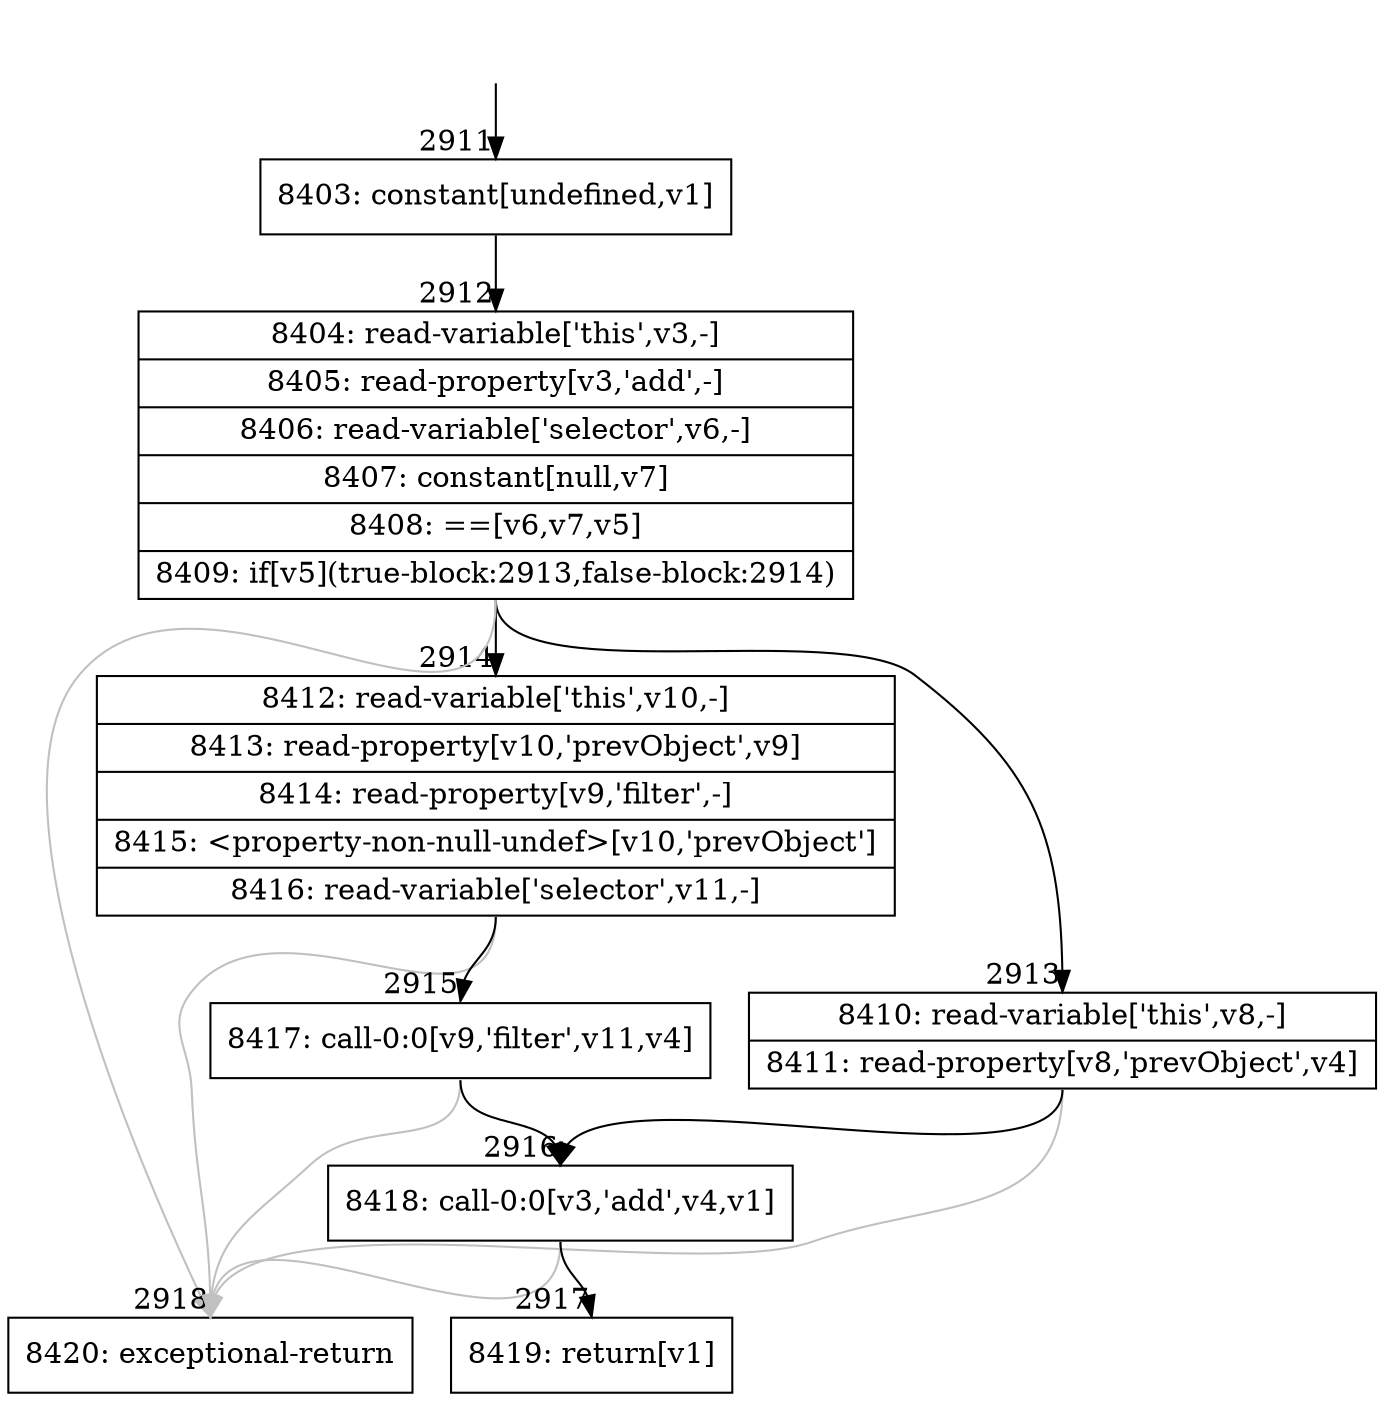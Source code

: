 digraph {
rankdir="TD"
BB_entry183[shape=none,label=""];
BB_entry183 -> BB2911 [tailport=s, headport=n, headlabel="    2911"]
BB2911 [shape=record label="{8403: constant[undefined,v1]}" ] 
BB2911 -> BB2912 [tailport=s, headport=n, headlabel="      2912"]
BB2912 [shape=record label="{8404: read-variable['this',v3,-]|8405: read-property[v3,'add',-]|8406: read-variable['selector',v6,-]|8407: constant[null,v7]|8408: ==[v6,v7,v5]|8409: if[v5](true-block:2913,false-block:2914)}" ] 
BB2912 -> BB2913 [tailport=s, headport=n, headlabel="      2913"]
BB2912 -> BB2914 [tailport=s, headport=n, headlabel="      2914"]
BB2912 -> BB2918 [tailport=s, headport=n, color=gray, headlabel="      2918"]
BB2913 [shape=record label="{8410: read-variable['this',v8,-]|8411: read-property[v8,'prevObject',v4]}" ] 
BB2913 -> BB2916 [tailport=s, headport=n, headlabel="      2916"]
BB2913 -> BB2918 [tailport=s, headport=n, color=gray]
BB2914 [shape=record label="{8412: read-variable['this',v10,-]|8413: read-property[v10,'prevObject',v9]|8414: read-property[v9,'filter',-]|8415: \<property-non-null-undef\>[v10,'prevObject']|8416: read-variable['selector',v11,-]}" ] 
BB2914 -> BB2915 [tailport=s, headport=n, headlabel="      2915"]
BB2914 -> BB2918 [tailport=s, headport=n, color=gray]
BB2915 [shape=record label="{8417: call-0:0[v9,'filter',v11,v4]}" ] 
BB2915 -> BB2916 [tailport=s, headport=n]
BB2915 -> BB2918 [tailport=s, headport=n, color=gray]
BB2916 [shape=record label="{8418: call-0:0[v3,'add',v4,v1]}" ] 
BB2916 -> BB2917 [tailport=s, headport=n, headlabel="      2917"]
BB2916 -> BB2918 [tailport=s, headport=n, color=gray]
BB2917 [shape=record label="{8419: return[v1]}" ] 
BB2918 [shape=record label="{8420: exceptional-return}" ] 
}
